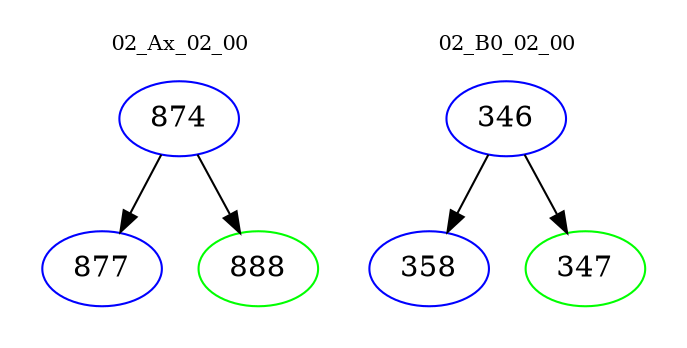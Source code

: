 digraph{
subgraph cluster_0 {
color = white
label = "02_Ax_02_00";
fontsize=10;
T0_874 [label="874", color="blue"]
T0_874 -> T0_877 [color="black"]
T0_877 [label="877", color="blue"]
T0_874 -> T0_888 [color="black"]
T0_888 [label="888", color="green"]
}
subgraph cluster_1 {
color = white
label = "02_B0_02_00";
fontsize=10;
T1_346 [label="346", color="blue"]
T1_346 -> T1_358 [color="black"]
T1_358 [label="358", color="blue"]
T1_346 -> T1_347 [color="black"]
T1_347 [label="347", color="green"]
}
}
